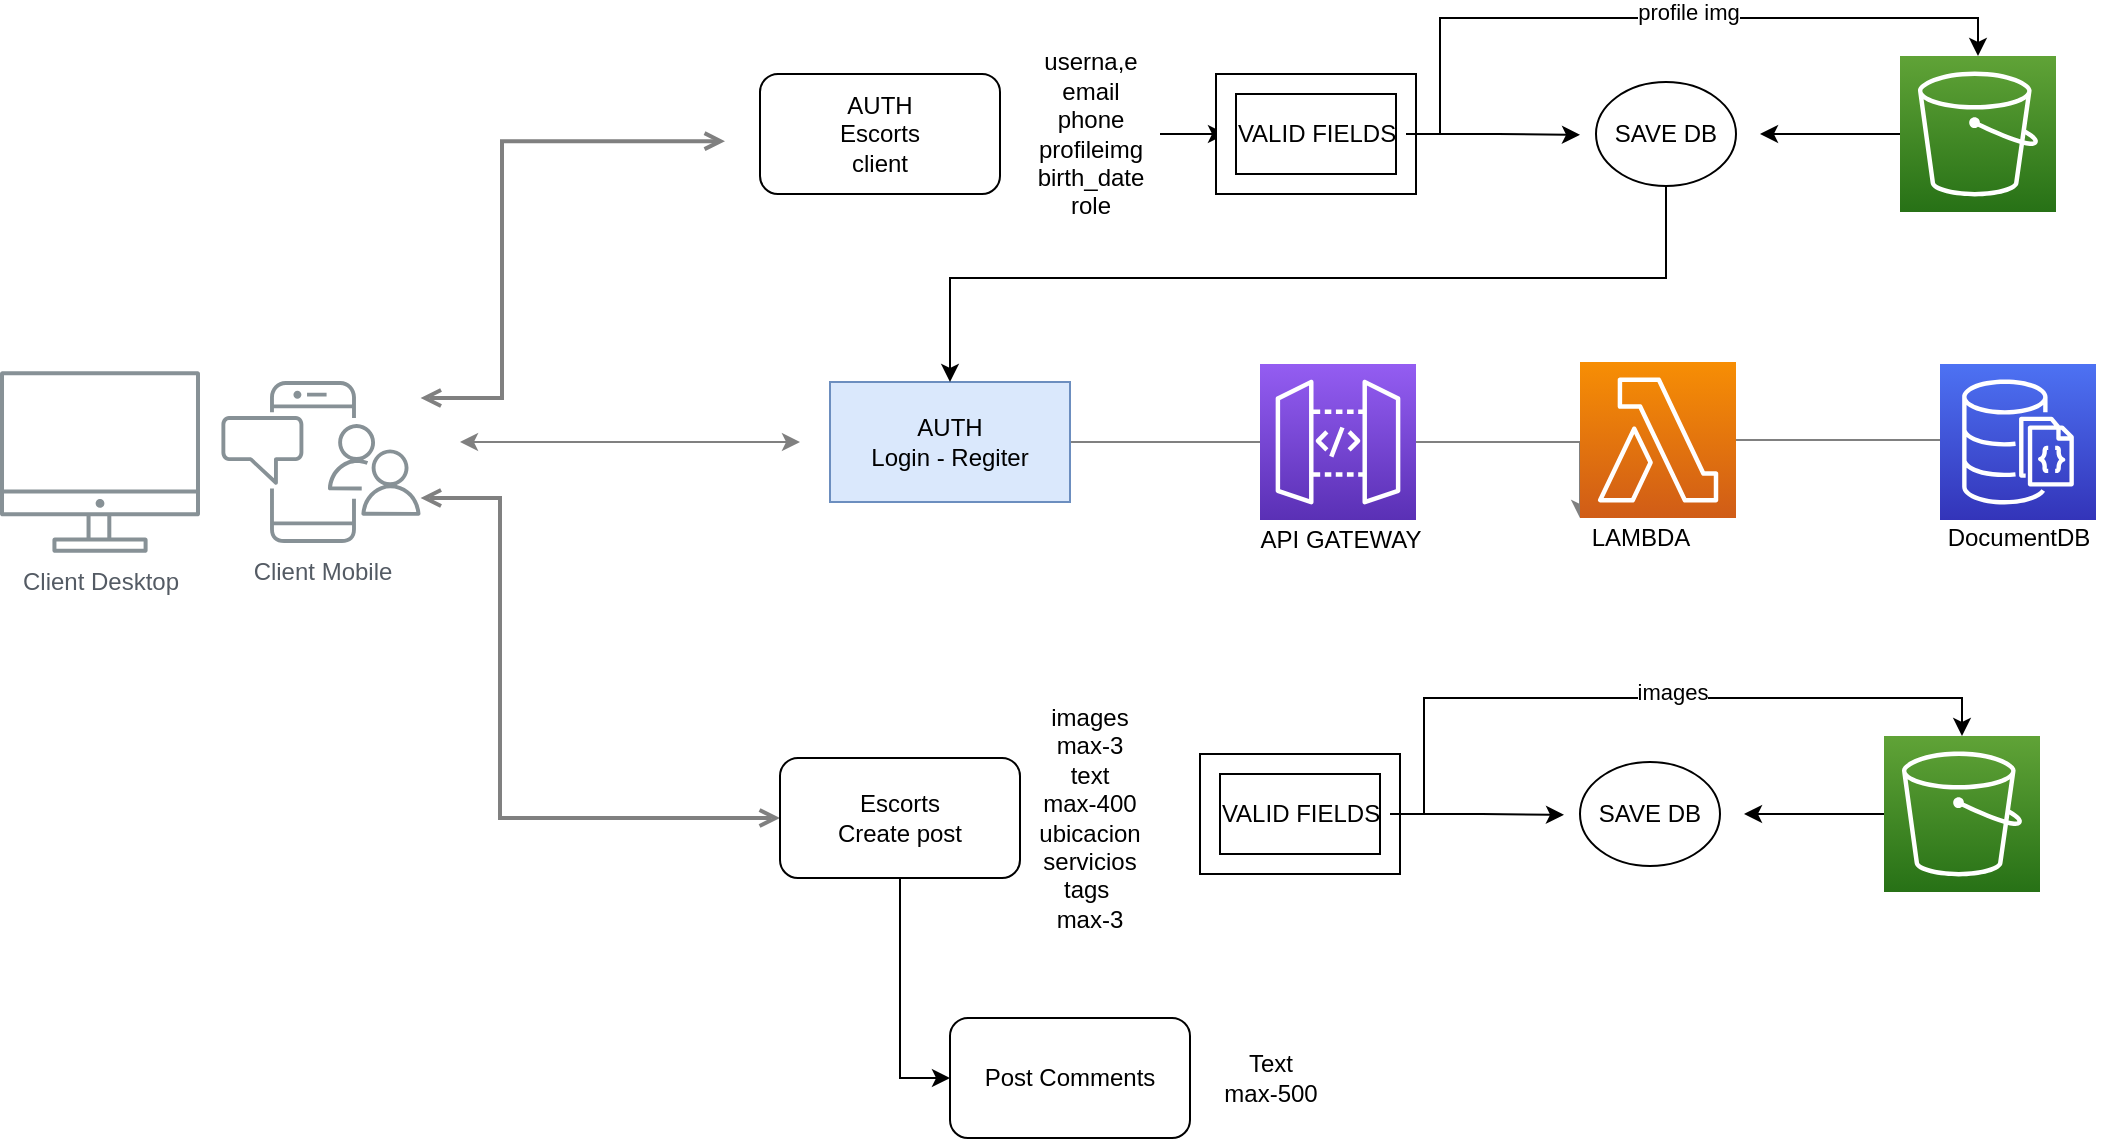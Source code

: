 <mxfile version="15.8.7" type="github">
  <diagram id="Ht1M8jgEwFfnCIfOTk4-" name="Page-1">
    <mxGraphModel dx="1240" dy="643" grid="1" gridSize="10" guides="1" tooltips="1" connect="1" arrows="1" fold="1" page="1" pageScale="1" pageWidth="1169" pageHeight="827" math="0" shadow="0">
      <root>
        <mxCell id="0" />
        <mxCell id="1" parent="0" />
        <mxCell id="UEzPUAAOIrF-is8g5C7q-124" style="edgeStyle=orthogonalEdgeStyle;rounded=0;orthogonalLoop=1;jettySize=auto;html=1;startArrow=open;startFill=0;endArrow=open;endFill=0;strokeWidth=2;strokeColor=#808080;" parent="1" source="UEzPUAAOIrF-is8g5C7q-110" edge="1">
          <mxGeometry relative="1" as="geometry">
            <Array as="points">
              <mxPoint x="301" y="230" />
              <mxPoint x="301" y="102" />
            </Array>
            <mxPoint x="412.5" y="101.571" as="targetPoint" />
          </mxGeometry>
        </mxCell>
        <mxCell id="UEzPUAAOIrF-is8g5C7q-139" style="edgeStyle=orthogonalEdgeStyle;rounded=0;orthogonalLoop=1;jettySize=auto;html=1;startArrow=open;startFill=0;endArrow=open;endFill=0;strokeWidth=2;strokeColor=#808080;" parent="1" source="UEzPUAAOIrF-is8g5C7q-110" edge="1">
          <mxGeometry relative="1" as="geometry">
            <mxPoint x="270.285" y="261.676" as="sourcePoint" />
            <mxPoint x="440" y="440" as="targetPoint" />
            <Array as="points">
              <mxPoint x="300" y="280" />
              <mxPoint x="300" y="440" />
            </Array>
          </mxGeometry>
        </mxCell>
        <mxCell id="UEzPUAAOIrF-is8g5C7q-109" value="Client Desktop" style="outlineConnect=0;gradientColor=none;fontColor=#545B64;strokeColor=none;fillColor=#879196;dashed=0;verticalLabelPosition=bottom;verticalAlign=top;align=center;html=1;fontSize=12;fontStyle=0;aspect=fixed;shape=mxgraph.aws4.illustration_desktop;pointerEvents=1;labelBackgroundColor=#ffffff;" parent="1" vertex="1">
          <mxGeometry x="50" y="216.5" width="100" height="91" as="geometry" />
        </mxCell>
        <mxCell id="UEzPUAAOIrF-is8g5C7q-110" value="Client Mobile" style="outlineConnect=0;gradientColor=none;fontColor=#545B64;strokeColor=none;fillColor=#879196;dashed=0;verticalLabelPosition=bottom;verticalAlign=top;align=center;html=1;fontSize=12;fontStyle=0;aspect=fixed;shape=mxgraph.aws4.illustration_notification;pointerEvents=1;labelBackgroundColor=#ffffff;" parent="1" vertex="1">
          <mxGeometry x="160.5" y="221.5" width="100" height="81" as="geometry" />
        </mxCell>
        <mxCell id="fRY_W3nLzrXJiJVuT2Vn-15" value="" style="edgeStyle=orthogonalEdgeStyle;rounded=0;orthogonalLoop=1;jettySize=auto;html=1;strokeColor=#808080;" parent="1" source="fRY_W3nLzrXJiJVuT2Vn-3" target="fRY_W3nLzrXJiJVuT2Vn-7" edge="1">
          <mxGeometry relative="1" as="geometry" />
        </mxCell>
        <mxCell id="fRY_W3nLzrXJiJVuT2Vn-3" value="AUTH&lt;br&gt;Login - Regiter" style="rounded=0;whiteSpace=wrap;html=1;fillColor=#dae8fc;strokeColor=#6c8ebf;" parent="1" vertex="1">
          <mxGeometry x="465" y="222" width="120" height="60" as="geometry" />
        </mxCell>
        <mxCell id="fRY_W3nLzrXJiJVuT2Vn-21" value="" style="edgeStyle=orthogonalEdgeStyle;rounded=0;orthogonalLoop=1;jettySize=auto;html=1;strokeColor=#808080;" parent="1" source="fRY_W3nLzrXJiJVuT2Vn-4" target="fRY_W3nLzrXJiJVuT2Vn-12" edge="1">
          <mxGeometry relative="1" as="geometry">
            <Array as="points">
              <mxPoint x="840" y="252" />
            </Array>
          </mxGeometry>
        </mxCell>
        <mxCell id="fRY_W3nLzrXJiJVuT2Vn-4" value="" style="sketch=0;points=[[0,0,0],[0.25,0,0],[0.5,0,0],[0.75,0,0],[1,0,0],[0,1,0],[0.25,1,0],[0.5,1,0],[0.75,1,0],[1,1,0],[0,0.25,0],[0,0.5,0],[0,0.75,0],[1,0.25,0],[1,0.5,0],[1,0.75,0]];outlineConnect=0;fontColor=#232F3E;gradientColor=#945DF2;gradientDirection=north;fillColor=#5A30B5;strokeColor=#ffffff;dashed=0;verticalLabelPosition=bottom;verticalAlign=top;align=center;html=1;fontSize=12;fontStyle=0;aspect=fixed;shape=mxgraph.aws4.resourceIcon;resIcon=mxgraph.aws4.api_gateway;" parent="1" vertex="1">
          <mxGeometry x="680" y="213" width="78" height="78" as="geometry" />
        </mxCell>
        <mxCell id="fRY_W3nLzrXJiJVuT2Vn-7" value="API GATEWAY" style="text;html=1;align=center;verticalAlign=middle;resizable=0;points=[];autosize=1;strokeColor=none;fillColor=none;" parent="1" vertex="1">
          <mxGeometry x="670" y="291" width="100" height="20" as="geometry" />
        </mxCell>
        <mxCell id="fRY_W3nLzrXJiJVuT2Vn-22" value="" style="edgeStyle=orthogonalEdgeStyle;rounded=0;orthogonalLoop=1;jettySize=auto;html=1;strokeColor=#808080;" parent="1" source="fRY_W3nLzrXJiJVuT2Vn-8" target="fRY_W3nLzrXJiJVuT2Vn-13" edge="1">
          <mxGeometry relative="1" as="geometry">
            <Array as="points">
              <mxPoint x="1030" y="251" />
            </Array>
          </mxGeometry>
        </mxCell>
        <mxCell id="fRY_W3nLzrXJiJVuT2Vn-8" value="" style="sketch=0;points=[[0,0,0],[0.25,0,0],[0.5,0,0],[0.75,0,0],[1,0,0],[0,1,0],[0.25,1,0],[0.5,1,0],[0.75,1,0],[1,1,0],[0,0.25,0],[0,0.5,0],[0,0.75,0],[1,0.25,0],[1,0.5,0],[1,0.75,0]];outlineConnect=0;fontColor=#232F3E;gradientColor=#F78E04;gradientDirection=north;fillColor=#D05C17;strokeColor=#ffffff;dashed=0;verticalLabelPosition=bottom;verticalAlign=top;align=center;html=1;fontSize=12;fontStyle=0;aspect=fixed;shape=mxgraph.aws4.resourceIcon;resIcon=mxgraph.aws4.lambda;" parent="1" vertex="1">
          <mxGeometry x="840" y="212" width="78" height="78" as="geometry" />
        </mxCell>
        <mxCell id="fRY_W3nLzrXJiJVuT2Vn-23" style="edgeStyle=orthogonalEdgeStyle;rounded=0;orthogonalLoop=1;jettySize=auto;html=1;exitX=0;exitY=0.5;exitDx=0;exitDy=0;exitPerimeter=0;strokeColor=#808080;entryX=0;entryY=0.491;entryDx=0;entryDy=0;entryPerimeter=0;" parent="1" source="fRY_W3nLzrXJiJVuT2Vn-9" target="fRY_W3nLzrXJiJVuT2Vn-9" edge="1">
          <mxGeometry relative="1" as="geometry">
            <mxPoint x="1010" y="251.286" as="targetPoint" />
          </mxGeometry>
        </mxCell>
        <mxCell id="fRY_W3nLzrXJiJVuT2Vn-9" value="" style="sketch=0;points=[[0,0,0],[0.25,0,0],[0.5,0,0],[0.75,0,0],[1,0,0],[0,1,0],[0.25,1,0],[0.5,1,0],[0.75,1,0],[1,1,0],[0,0.25,0],[0,0.5,0],[0,0.75,0],[1,0.25,0],[1,0.5,0],[1,0.75,0]];outlineConnect=0;fontColor=#232F3E;gradientColor=#4D72F3;gradientDirection=north;fillColor=#3334B9;strokeColor=#ffffff;dashed=0;verticalLabelPosition=bottom;verticalAlign=top;align=center;html=1;fontSize=12;fontStyle=0;aspect=fixed;shape=mxgraph.aws4.resourceIcon;resIcon=mxgraph.aws4.documentdb_with_mongodb_compatibility;" parent="1" vertex="1">
          <mxGeometry x="1020" y="213" width="78" height="78" as="geometry" />
        </mxCell>
        <mxCell id="fRY_W3nLzrXJiJVuT2Vn-12" value="LAMBDA" style="text;html=1;align=center;verticalAlign=middle;resizable=0;points=[];autosize=1;strokeColor=none;fillColor=none;" parent="1" vertex="1">
          <mxGeometry x="840" y="290" width="60" height="20" as="geometry" />
        </mxCell>
        <mxCell id="fRY_W3nLzrXJiJVuT2Vn-13" value="DocumentDB" style="text;html=1;align=center;verticalAlign=middle;resizable=0;points=[];autosize=1;strokeColor=none;fillColor=none;" parent="1" vertex="1">
          <mxGeometry x="1014" y="290" width="90" height="20" as="geometry" />
        </mxCell>
        <mxCell id="fRY_W3nLzrXJiJVuT2Vn-28" value="" style="endArrow=classic;startArrow=classic;html=1;rounded=0;strokeColor=#808080;" parent="1" edge="1">
          <mxGeometry width="50" height="50" relative="1" as="geometry">
            <mxPoint x="280" y="252" as="sourcePoint" />
            <mxPoint x="450" y="252" as="targetPoint" />
          </mxGeometry>
        </mxCell>
        <mxCell id="SdR3aDSX6xwLzwUhgt3a-15" style="edgeStyle=orthogonalEdgeStyle;rounded=0;orthogonalLoop=1;jettySize=auto;html=1;exitX=0;exitY=0.5;exitDx=0;exitDy=0;exitPerimeter=0;" edge="1" parent="1" source="SdR3aDSX6xwLzwUhgt3a-1">
          <mxGeometry relative="1" as="geometry">
            <mxPoint x="930" y="98" as="targetPoint" />
            <Array as="points">
              <mxPoint x="930" y="98" />
            </Array>
          </mxGeometry>
        </mxCell>
        <mxCell id="SdR3aDSX6xwLzwUhgt3a-1" value="" style="sketch=0;points=[[0,0,0],[0.25,0,0],[0.5,0,0],[0.75,0,0],[1,0,0],[0,1,0],[0.25,1,0],[0.5,1,0],[0.75,1,0],[1,1,0],[0,0.25,0],[0,0.5,0],[0,0.75,0],[1,0.25,0],[1,0.5,0],[1,0.75,0]];outlineConnect=0;fontColor=#232F3E;gradientColor=#60A337;gradientDirection=north;fillColor=#277116;strokeColor=#ffffff;dashed=0;verticalLabelPosition=bottom;verticalAlign=top;align=center;html=1;fontSize=12;fontStyle=0;aspect=fixed;shape=mxgraph.aws4.resourceIcon;resIcon=mxgraph.aws4.s3;" vertex="1" parent="1">
          <mxGeometry x="1000" y="59" width="78" height="78" as="geometry" />
        </mxCell>
        <mxCell id="SdR3aDSX6xwLzwUhgt3a-2" value="AUTH&lt;br&gt;Escorts&lt;br&gt;client" style="rounded=1;whiteSpace=wrap;html=1;" vertex="1" parent="1">
          <mxGeometry x="430" y="68" width="120" height="60" as="geometry" />
        </mxCell>
        <mxCell id="SdR3aDSX6xwLzwUhgt3a-12" value="" style="edgeStyle=orthogonalEdgeStyle;rounded=0;orthogonalLoop=1;jettySize=auto;html=1;" edge="1" parent="1" source="SdR3aDSX6xwLzwUhgt3a-5" target="SdR3aDSX6xwLzwUhgt3a-10">
          <mxGeometry relative="1" as="geometry" />
        </mxCell>
        <mxCell id="SdR3aDSX6xwLzwUhgt3a-5" value="userna,e&lt;br&gt;email&lt;br&gt;phone&lt;br&gt;profileimg&lt;br&gt;birth_date&lt;br&gt;role" style="text;html=1;align=center;verticalAlign=middle;resizable=0;points=[];autosize=1;strokeColor=none;fillColor=none;" vertex="1" parent="1">
          <mxGeometry x="560" y="53" width="70" height="90" as="geometry" />
        </mxCell>
        <mxCell id="SdR3aDSX6xwLzwUhgt3a-17" style="edgeStyle=orthogonalEdgeStyle;rounded=0;orthogonalLoop=1;jettySize=auto;html=1;exitX=1;exitY=0.5;exitDx=0;exitDy=0;exitPerimeter=0;" edge="1" parent="1" source="SdR3aDSX6xwLzwUhgt3a-9">
          <mxGeometry relative="1" as="geometry">
            <mxPoint x="840" y="98.429" as="targetPoint" />
          </mxGeometry>
        </mxCell>
        <mxCell id="SdR3aDSX6xwLzwUhgt3a-9" value="" style="verticalLabelPosition=bottom;verticalAlign=top;html=1;shape=mxgraph.basic.frame;dx=10;" vertex="1" parent="1">
          <mxGeometry x="658" y="68" width="100" height="60" as="geometry" />
        </mxCell>
        <mxCell id="SdR3aDSX6xwLzwUhgt3a-13" style="edgeStyle=orthogonalEdgeStyle;rounded=0;orthogonalLoop=1;jettySize=auto;html=1;entryX=0.5;entryY=0;entryDx=0;entryDy=0;entryPerimeter=0;" edge="1" parent="1" source="SdR3aDSX6xwLzwUhgt3a-10" target="SdR3aDSX6xwLzwUhgt3a-1">
          <mxGeometry relative="1" as="geometry">
            <mxPoint x="850" y="40" as="targetPoint" />
            <Array as="points">
              <mxPoint x="770" y="98" />
              <mxPoint x="770" y="40" />
              <mxPoint x="1039" y="40" />
            </Array>
          </mxGeometry>
        </mxCell>
        <mxCell id="SdR3aDSX6xwLzwUhgt3a-14" value="profile img" style="edgeLabel;html=1;align=center;verticalAlign=middle;resizable=0;points=[];" vertex="1" connectable="0" parent="SdR3aDSX6xwLzwUhgt3a-13">
          <mxGeometry x="0.061" y="3" relative="1" as="geometry">
            <mxPoint x="6" as="offset" />
          </mxGeometry>
        </mxCell>
        <mxCell id="SdR3aDSX6xwLzwUhgt3a-10" value="VALID FIELDS" style="text;html=1;align=center;verticalAlign=middle;resizable=0;points=[];autosize=1;strokeColor=none;fillColor=none;" vertex="1" parent="1">
          <mxGeometry x="663" y="88" width="90" height="20" as="geometry" />
        </mxCell>
        <mxCell id="SdR3aDSX6xwLzwUhgt3a-23" style="edgeStyle=orthogonalEdgeStyle;rounded=0;orthogonalLoop=1;jettySize=auto;html=1;entryX=0.5;entryY=0;entryDx=0;entryDy=0;" edge="1" parent="1" source="SdR3aDSX6xwLzwUhgt3a-18" target="fRY_W3nLzrXJiJVuT2Vn-3">
          <mxGeometry relative="1" as="geometry">
            <Array as="points">
              <mxPoint x="883" y="170" />
              <mxPoint x="525" y="170" />
            </Array>
          </mxGeometry>
        </mxCell>
        <mxCell id="SdR3aDSX6xwLzwUhgt3a-18" value="SAVE DB" style="ellipse;whiteSpace=wrap;html=1;" vertex="1" parent="1">
          <mxGeometry x="848" y="72" width="70" height="52" as="geometry" />
        </mxCell>
        <mxCell id="SdR3aDSX6xwLzwUhgt3a-42" style="edgeStyle=orthogonalEdgeStyle;rounded=0;orthogonalLoop=1;jettySize=auto;html=1;entryX=0;entryY=0.5;entryDx=0;entryDy=0;" edge="1" parent="1" source="SdR3aDSX6xwLzwUhgt3a-24" target="SdR3aDSX6xwLzwUhgt3a-41">
          <mxGeometry relative="1" as="geometry" />
        </mxCell>
        <mxCell id="SdR3aDSX6xwLzwUhgt3a-24" value="Escorts&lt;br&gt;Create post" style="rounded=1;whiteSpace=wrap;html=1;" vertex="1" parent="1">
          <mxGeometry x="440" y="410" width="120" height="60" as="geometry" />
        </mxCell>
        <mxCell id="SdR3aDSX6xwLzwUhgt3a-25" value="images&lt;br&gt;max-3&lt;br&gt;text&lt;br&gt;max-400&lt;br&gt;ubicacion&lt;br&gt;servicios&lt;br&gt;tags&amp;nbsp;&lt;br&gt;max-3" style="text;html=1;strokeColor=none;fillColor=none;align=center;verticalAlign=middle;whiteSpace=wrap;rounded=0;" vertex="1" parent="1">
          <mxGeometry x="565" y="425" width="60" height="30" as="geometry" />
        </mxCell>
        <mxCell id="SdR3aDSX6xwLzwUhgt3a-32" style="edgeStyle=orthogonalEdgeStyle;rounded=0;orthogonalLoop=1;jettySize=auto;html=1;exitX=0;exitY=0.5;exitDx=0;exitDy=0;exitPerimeter=0;" edge="1" parent="1" source="SdR3aDSX6xwLzwUhgt3a-33">
          <mxGeometry relative="1" as="geometry">
            <mxPoint x="922" y="438" as="targetPoint" />
            <Array as="points">
              <mxPoint x="922" y="438" />
            </Array>
          </mxGeometry>
        </mxCell>
        <mxCell id="SdR3aDSX6xwLzwUhgt3a-33" value="" style="sketch=0;points=[[0,0,0],[0.25,0,0],[0.5,0,0],[0.75,0,0],[1,0,0],[0,1,0],[0.25,1,0],[0.5,1,0],[0.75,1,0],[1,1,0],[0,0.25,0],[0,0.5,0],[0,0.75,0],[1,0.25,0],[1,0.5,0],[1,0.75,0]];outlineConnect=0;fontColor=#232F3E;gradientColor=#60A337;gradientDirection=north;fillColor=#277116;strokeColor=#ffffff;dashed=0;verticalLabelPosition=bottom;verticalAlign=top;align=center;html=1;fontSize=12;fontStyle=0;aspect=fixed;shape=mxgraph.aws4.resourceIcon;resIcon=mxgraph.aws4.s3;" vertex="1" parent="1">
          <mxGeometry x="992" y="399" width="78" height="78" as="geometry" />
        </mxCell>
        <mxCell id="SdR3aDSX6xwLzwUhgt3a-34" style="edgeStyle=orthogonalEdgeStyle;rounded=0;orthogonalLoop=1;jettySize=auto;html=1;exitX=1;exitY=0.5;exitDx=0;exitDy=0;exitPerimeter=0;" edge="1" parent="1" source="SdR3aDSX6xwLzwUhgt3a-35">
          <mxGeometry relative="1" as="geometry">
            <mxPoint x="832" y="438.429" as="targetPoint" />
          </mxGeometry>
        </mxCell>
        <mxCell id="SdR3aDSX6xwLzwUhgt3a-35" value="" style="verticalLabelPosition=bottom;verticalAlign=top;html=1;shape=mxgraph.basic.frame;dx=10;" vertex="1" parent="1">
          <mxGeometry x="650" y="408" width="100" height="60" as="geometry" />
        </mxCell>
        <mxCell id="SdR3aDSX6xwLzwUhgt3a-36" style="edgeStyle=orthogonalEdgeStyle;rounded=0;orthogonalLoop=1;jettySize=auto;html=1;entryX=0.5;entryY=0;entryDx=0;entryDy=0;entryPerimeter=0;" edge="1" parent="1" source="SdR3aDSX6xwLzwUhgt3a-38" target="SdR3aDSX6xwLzwUhgt3a-33">
          <mxGeometry relative="1" as="geometry">
            <mxPoint x="842" y="380" as="targetPoint" />
            <Array as="points">
              <mxPoint x="762" y="438" />
              <mxPoint x="762" y="380" />
              <mxPoint x="1031" y="380" />
            </Array>
          </mxGeometry>
        </mxCell>
        <mxCell id="SdR3aDSX6xwLzwUhgt3a-37" value="images" style="edgeLabel;html=1;align=center;verticalAlign=middle;resizable=0;points=[];" vertex="1" connectable="0" parent="SdR3aDSX6xwLzwUhgt3a-36">
          <mxGeometry x="0.061" y="3" relative="1" as="geometry">
            <mxPoint x="6" as="offset" />
          </mxGeometry>
        </mxCell>
        <mxCell id="SdR3aDSX6xwLzwUhgt3a-38" value="VALID FIELDS" style="text;html=1;align=center;verticalAlign=middle;resizable=0;points=[];autosize=1;strokeColor=none;fillColor=none;" vertex="1" parent="1">
          <mxGeometry x="655" y="428" width="90" height="20" as="geometry" />
        </mxCell>
        <mxCell id="SdR3aDSX6xwLzwUhgt3a-39" value="SAVE DB" style="ellipse;whiteSpace=wrap;html=1;" vertex="1" parent="1">
          <mxGeometry x="840" y="412" width="70" height="52" as="geometry" />
        </mxCell>
        <mxCell id="SdR3aDSX6xwLzwUhgt3a-41" value="Post Comments" style="rounded=1;whiteSpace=wrap;html=1;" vertex="1" parent="1">
          <mxGeometry x="525" y="540" width="120" height="60" as="geometry" />
        </mxCell>
        <mxCell id="SdR3aDSX6xwLzwUhgt3a-44" value="Text&lt;br&gt;max-500" style="text;html=1;align=center;verticalAlign=middle;resizable=0;points=[];autosize=1;strokeColor=none;fillColor=none;" vertex="1" parent="1">
          <mxGeometry x="655" y="555" width="60" height="30" as="geometry" />
        </mxCell>
      </root>
    </mxGraphModel>
  </diagram>
</mxfile>
